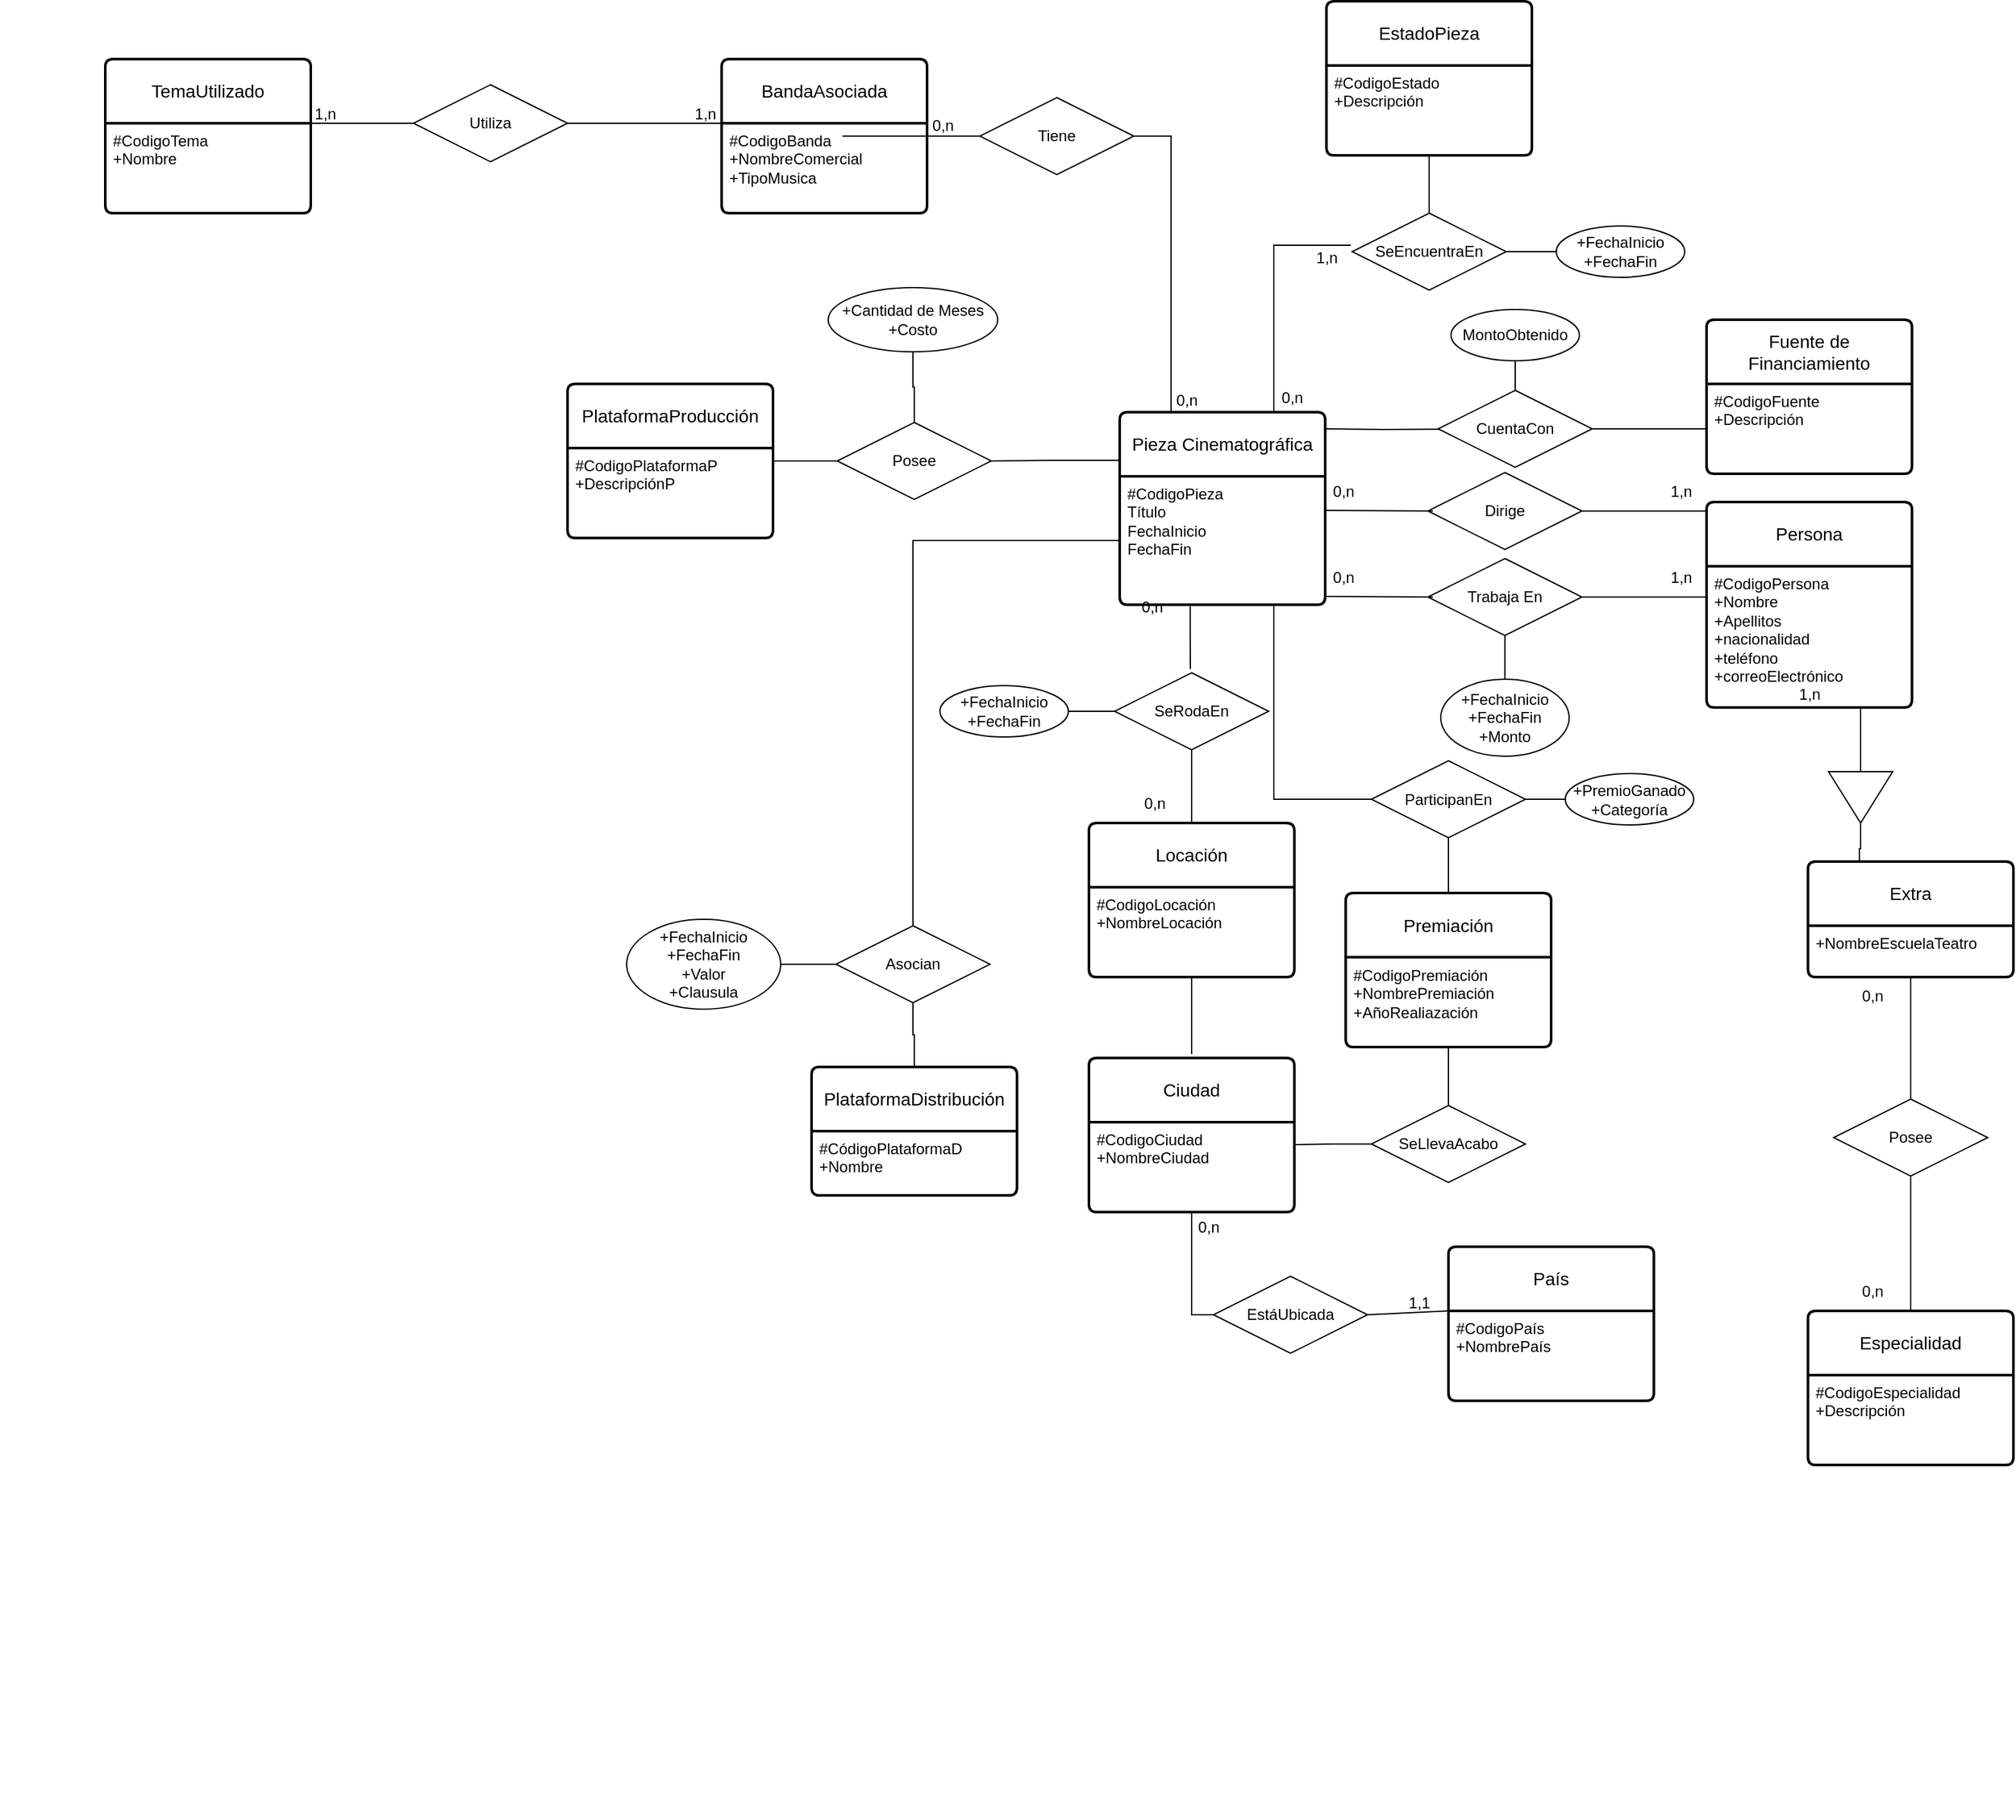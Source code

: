 <mxfile version="24.2.2" type="github">
  <diagram name="Página-1" id="LQiViD_UL0SoKPctcli0">
    <mxGraphModel dx="2100" dy="1116" grid="1" gridSize="10" guides="1" tooltips="1" connect="1" arrows="1" fold="1" page="1" pageScale="1" pageWidth="827" pageHeight="1169" math="0" shadow="0">
      <root>
        <mxCell id="0" />
        <mxCell id="1" parent="0" />
        <mxCell id="o7sT4AEYxssiZd_gWRis-11" style="edgeStyle=orthogonalEdgeStyle;rounded=0;orthogonalLoop=1;jettySize=auto;html=1;exitX=0.75;exitY=0;exitDx=0;exitDy=0;endArrow=none;endFill=0;" parent="1" source="J5dU9OZKsqJCUvMTLwnb-5" edge="1">
          <mxGeometry relative="1" as="geometry">
            <mxPoint x="1494" y="810" as="targetPoint" />
            <Array as="points">
              <mxPoint x="1434" y="810" />
            </Array>
          </mxGeometry>
        </mxCell>
        <mxCell id="o7sT4AEYxssiZd_gWRis-22" style="edgeStyle=orthogonalEdgeStyle;rounded=0;orthogonalLoop=1;jettySize=auto;html=1;exitX=0;exitY=0.25;exitDx=0;exitDy=0;entryX=1;entryY=0.5;entryDx=0;entryDy=0;endArrow=none;endFill=0;" parent="1" source="J5dU9OZKsqJCUvMTLwnb-5" target="o7sT4AEYxssiZd_gWRis-21" edge="1">
          <mxGeometry relative="1" as="geometry" />
        </mxCell>
        <mxCell id="o7sT4AEYxssiZd_gWRis-41" style="edgeStyle=orthogonalEdgeStyle;rounded=0;orthogonalLoop=1;jettySize=auto;html=1;exitX=1;exitY=0.25;exitDx=0;exitDy=0;endArrow=none;endFill=0;" parent="1" edge="1">
          <mxGeometry relative="1" as="geometry">
            <mxPoint x="1564" y="953.217" as="targetPoint" />
            <mxPoint x="1474" y="953" as="sourcePoint" />
          </mxGeometry>
        </mxCell>
        <mxCell id="J5dU9OZKsqJCUvMTLwnb-5" value="Pieza Cinematográfica" style="swimlane;childLayout=stackLayout;horizontal=1;startSize=50;horizontalStack=0;rounded=1;fontSize=14;fontStyle=0;strokeWidth=2;resizeParent=0;resizeLast=1;shadow=0;dashed=0;align=center;arcSize=4;whiteSpace=wrap;html=1;" parent="1" vertex="1">
          <mxGeometry x="1314" y="940" width="160" height="150" as="geometry" />
        </mxCell>
        <mxCell id="J5dU9OZKsqJCUvMTLwnb-6" value="&lt;div&gt;#CodigoPieza&lt;/div&gt;&lt;div&gt;Título&lt;/div&gt;&lt;div&gt;FechaInicio&lt;/div&gt;&lt;div&gt;FechaFin&lt;br&gt;&lt;/div&gt;" style="align=left;strokeColor=none;fillColor=none;spacingLeft=4;fontSize=12;verticalAlign=top;resizable=0;rotatable=0;part=1;html=1;" parent="J5dU9OZKsqJCUvMTLwnb-5" vertex="1">
          <mxGeometry y="50" width="160" height="100" as="geometry" />
        </mxCell>
        <mxCell id="J5dU9OZKsqJCUvMTLwnb-7" value="EstadoPieza" style="swimlane;childLayout=stackLayout;horizontal=1;startSize=50;horizontalStack=0;rounded=1;fontSize=14;fontStyle=0;strokeWidth=2;resizeParent=0;resizeLast=1;shadow=0;dashed=0;align=center;arcSize=4;whiteSpace=wrap;html=1;" parent="1" vertex="1">
          <mxGeometry x="1475" y="620" width="160" height="120" as="geometry" />
        </mxCell>
        <mxCell id="J5dU9OZKsqJCUvMTLwnb-8" value="&lt;div&gt;#CodigoEstado&lt;/div&gt;&lt;div&gt;+Descripción&lt;/div&gt;" style="align=left;strokeColor=none;fillColor=none;spacingLeft=4;fontSize=12;verticalAlign=top;resizable=0;rotatable=0;part=1;html=1;" parent="J5dU9OZKsqJCUvMTLwnb-7" vertex="1">
          <mxGeometry y="50" width="160" height="70" as="geometry" />
        </mxCell>
        <mxCell id="J5dU9OZKsqJCUvMTLwnb-9" value="Ciudad" style="swimlane;childLayout=stackLayout;horizontal=1;startSize=50;horizontalStack=0;rounded=1;fontSize=14;fontStyle=0;strokeWidth=2;resizeParent=0;resizeLast=1;shadow=0;dashed=0;align=center;arcSize=4;whiteSpace=wrap;html=1;" parent="1" vertex="1">
          <mxGeometry x="1290" y="1443" width="160" height="120" as="geometry" />
        </mxCell>
        <mxCell id="J5dU9OZKsqJCUvMTLwnb-10" value="&lt;div&gt;#CodigoCiudad&lt;/div&gt;&lt;div&gt;+NombreCiudad&lt;br&gt;&lt;/div&gt;" style="align=left;strokeColor=none;fillColor=none;spacingLeft=4;fontSize=12;verticalAlign=top;resizable=0;rotatable=0;part=1;html=1;" parent="J5dU9OZKsqJCUvMTLwnb-9" vertex="1">
          <mxGeometry y="50" width="160" height="70" as="geometry" />
        </mxCell>
        <mxCell id="J5dU9OZKsqJCUvMTLwnb-11" value="País" style="swimlane;childLayout=stackLayout;horizontal=1;startSize=50;horizontalStack=0;rounded=1;fontSize=14;fontStyle=0;strokeWidth=2;resizeParent=0;resizeLast=1;shadow=0;dashed=0;align=center;arcSize=4;whiteSpace=wrap;html=1;" parent="1" vertex="1">
          <mxGeometry x="1570" y="1590" width="160" height="120" as="geometry" />
        </mxCell>
        <mxCell id="J5dU9OZKsqJCUvMTLwnb-12" value="&lt;div&gt;#CodigoPaís&lt;/div&gt;&lt;div&gt;+NombrePaís&lt;br&gt;&lt;/div&gt;" style="align=left;strokeColor=none;fillColor=none;spacingLeft=4;fontSize=12;verticalAlign=top;resizable=0;rotatable=0;part=1;html=1;" parent="J5dU9OZKsqJCUvMTLwnb-11" vertex="1">
          <mxGeometry y="50" width="160" height="70" as="geometry" />
        </mxCell>
        <mxCell id="J5dU9OZKsqJCUvMTLwnb-13" value="BandaAsociada" style="swimlane;childLayout=stackLayout;horizontal=1;startSize=50;horizontalStack=0;rounded=1;fontSize=14;fontStyle=0;strokeWidth=2;resizeParent=0;resizeLast=1;shadow=0;dashed=0;align=center;arcSize=4;whiteSpace=wrap;html=1;" parent="1" vertex="1">
          <mxGeometry x="1004" y="665" width="160" height="120" as="geometry" />
        </mxCell>
        <mxCell id="J5dU9OZKsqJCUvMTLwnb-14" value="&lt;div&gt;#CodigoBanda&lt;/div&gt;&lt;div&gt;+NombreComercial&lt;/div&gt;&lt;div&gt;+TipoMusica&lt;br&gt;&lt;/div&gt;" style="align=left;strokeColor=none;fillColor=none;spacingLeft=4;fontSize=12;verticalAlign=top;resizable=0;rotatable=0;part=1;html=1;" parent="J5dU9OZKsqJCUvMTLwnb-13" vertex="1">
          <mxGeometry y="50" width="160" height="70" as="geometry" />
        </mxCell>
        <mxCell id="u4WtgmAB9wLmVLyYtpSc-7" value="Persona" style="swimlane;childLayout=stackLayout;horizontal=1;startSize=50;horizontalStack=0;rounded=1;fontSize=14;fontStyle=0;strokeWidth=2;resizeParent=0;resizeLast=1;shadow=0;dashed=0;align=center;arcSize=4;whiteSpace=wrap;html=1;" parent="1" vertex="1">
          <mxGeometry x="1771" y="1010" width="160" height="160" as="geometry" />
        </mxCell>
        <mxCell id="u4WtgmAB9wLmVLyYtpSc-8" value="&lt;div&gt;#CodigoPersona&lt;/div&gt;&lt;div&gt;+Nombre&lt;/div&gt;&lt;div&gt;+Apellitos&lt;/div&gt;&lt;div&gt;+nacionalidad&lt;/div&gt;&lt;div&gt;+teléfono&lt;/div&gt;&lt;div&gt;+correoElectrónico&lt;br&gt;&lt;/div&gt;" style="align=left;strokeColor=none;fillColor=none;spacingLeft=4;fontSize=12;verticalAlign=top;resizable=0;rotatable=0;part=1;html=1;" parent="u4WtgmAB9wLmVLyYtpSc-7" vertex="1">
          <mxGeometry y="50" width="160" height="110" as="geometry" />
        </mxCell>
        <mxCell id="gAY-Rqm5ZLzMug__gM5--8" style="edgeStyle=none;rounded=0;orthogonalLoop=1;jettySize=auto;html=1;entryX=0.5;entryY=0;entryDx=0;entryDy=0;" parent="u4WtgmAB9wLmVLyYtpSc-7" source="u4WtgmAB9wLmVLyYtpSc-8" target="u4WtgmAB9wLmVLyYtpSc-8" edge="1">
          <mxGeometry relative="1" as="geometry" />
        </mxCell>
        <mxCell id="u4WtgmAB9wLmVLyYtpSc-9" value="Extra" style="swimlane;childLayout=stackLayout;horizontal=1;startSize=50;horizontalStack=0;rounded=1;fontSize=14;fontStyle=0;strokeWidth=2;resizeParent=0;resizeLast=1;shadow=0;dashed=0;align=center;arcSize=4;whiteSpace=wrap;html=1;" parent="1" vertex="1">
          <mxGeometry x="1850" y="1290" width="160" height="90" as="geometry" />
        </mxCell>
        <mxCell id="u4WtgmAB9wLmVLyYtpSc-10" value="&lt;div&gt;+NombreEscuelaTeatro&lt;/div&gt;" style="align=left;strokeColor=none;fillColor=none;spacingLeft=4;fontSize=12;verticalAlign=top;resizable=0;rotatable=0;part=1;html=1;" parent="u4WtgmAB9wLmVLyYtpSc-9" vertex="1">
          <mxGeometry y="50" width="160" height="40" as="geometry" />
        </mxCell>
        <mxCell id="u4WtgmAB9wLmVLyYtpSc-11" value="Especialidad" style="swimlane;childLayout=stackLayout;horizontal=1;startSize=50;horizontalStack=0;rounded=1;fontSize=14;fontStyle=0;strokeWidth=2;resizeParent=0;resizeLast=1;shadow=0;dashed=0;align=center;arcSize=4;whiteSpace=wrap;html=1;" parent="1" vertex="1">
          <mxGeometry x="1850" y="1640" width="160" height="120" as="geometry" />
        </mxCell>
        <mxCell id="u4WtgmAB9wLmVLyYtpSc-12" value="&lt;div&gt;#CodigoEspecialidad&lt;/div&gt;&lt;div&gt;+Descripción&lt;br&gt;&lt;/div&gt;" style="align=left;strokeColor=none;fillColor=none;spacingLeft=4;fontSize=12;verticalAlign=top;resizable=0;rotatable=0;part=1;html=1;" parent="u4WtgmAB9wLmVLyYtpSc-11" vertex="1">
          <mxGeometry y="50" width="160" height="70" as="geometry" />
        </mxCell>
        <mxCell id="u4WtgmAB9wLmVLyYtpSc-13" value="TemaUtilizado" style="swimlane;childLayout=stackLayout;horizontal=1;startSize=50;horizontalStack=0;rounded=1;fontSize=14;fontStyle=0;strokeWidth=2;resizeParent=0;resizeLast=1;shadow=0;dashed=0;align=center;arcSize=4;whiteSpace=wrap;html=1;" parent="1" vertex="1">
          <mxGeometry x="524" y="665" width="160" height="120" as="geometry" />
        </mxCell>
        <mxCell id="u4WtgmAB9wLmVLyYtpSc-14" value="&lt;div&gt;#CodigoTema&lt;/div&gt;&lt;div&gt;+Nombre&lt;br&gt;&lt;/div&gt;" style="align=left;strokeColor=none;fillColor=none;spacingLeft=4;fontSize=12;verticalAlign=top;resizable=0;rotatable=0;part=1;html=1;" parent="u4WtgmAB9wLmVLyYtpSc-13" vertex="1">
          <mxGeometry y="50" width="160" height="70" as="geometry" />
        </mxCell>
        <mxCell id="u4WtgmAB9wLmVLyYtpSc-15" value="Fuente de Financiamiento" style="swimlane;childLayout=stackLayout;horizontal=1;startSize=50;horizontalStack=0;rounded=1;fontSize=14;fontStyle=0;strokeWidth=2;resizeParent=0;resizeLast=1;shadow=0;dashed=0;align=center;arcSize=4;whiteSpace=wrap;html=1;" parent="1" vertex="1">
          <mxGeometry x="1771" y="868" width="160" height="120" as="geometry" />
        </mxCell>
        <mxCell id="u4WtgmAB9wLmVLyYtpSc-16" value="&lt;div&gt;#CodigoFuente&lt;/div&gt;&lt;div&gt;+Descripción&lt;br&gt;&lt;/div&gt;" style="align=left;strokeColor=none;fillColor=none;spacingLeft=4;fontSize=12;verticalAlign=top;resizable=0;rotatable=0;part=1;html=1;" parent="u4WtgmAB9wLmVLyYtpSc-15" vertex="1">
          <mxGeometry y="50" width="160" height="70" as="geometry" />
        </mxCell>
        <mxCell id="u4WtgmAB9wLmVLyYtpSc-17" value="PlataformaDistribución" style="swimlane;childLayout=stackLayout;horizontal=1;startSize=50;horizontalStack=0;rounded=1;fontSize=14;fontStyle=0;strokeWidth=2;resizeParent=0;resizeLast=1;shadow=0;dashed=0;align=center;arcSize=4;whiteSpace=wrap;html=1;" parent="1" vertex="1">
          <mxGeometry x="1074" y="1450" width="160" height="100" as="geometry" />
        </mxCell>
        <mxCell id="u4WtgmAB9wLmVLyYtpSc-18" value="&lt;div&gt;#CódigoPlataformaD&lt;/div&gt;&lt;div&gt;+Nombre&lt;/div&gt;" style="align=left;strokeColor=none;fillColor=none;spacingLeft=4;fontSize=12;verticalAlign=top;resizable=0;rotatable=0;part=1;html=1;" parent="u4WtgmAB9wLmVLyYtpSc-17" vertex="1">
          <mxGeometry y="50" width="160" height="50" as="geometry" />
        </mxCell>
        <mxCell id="gAY-Rqm5ZLzMug__gM5--2" value="Dirige" style="shape=rhombus;perimeter=rhombusPerimeter;whiteSpace=wrap;html=1;align=center;" parent="1" vertex="1">
          <mxGeometry x="1554" y="987" width="120" height="60" as="geometry" />
        </mxCell>
        <mxCell id="gAY-Rqm5ZLzMug__gM5--6" value="" style="endArrow=none;html=1;rounded=0;exitX=1;exitY=0.5;exitDx=0;exitDy=0;entryX=0;entryY=0.25;entryDx=0;entryDy=0;" parent="1" source="gAY-Rqm5ZLzMug__gM5--2" edge="1">
          <mxGeometry relative="1" as="geometry">
            <mxPoint x="1581" y="1162" as="sourcePoint" />
            <mxPoint x="1771" y="1017" as="targetPoint" />
            <Array as="points">
              <mxPoint x="1714" y="1017" />
              <mxPoint x="1764" y="1017" />
            </Array>
          </mxGeometry>
        </mxCell>
        <mxCell id="gAY-Rqm5ZLzMug__gM5--7" value="" style="endArrow=none;html=1;rounded=0;exitX=0.138;exitY=0.983;exitDx=0;exitDy=0;entryX=0;entryY=0.5;entryDx=0;entryDy=0;exitPerimeter=0;" parent="1" source="gAY-Rqm5ZLzMug__gM5--10" target="gAY-Rqm5ZLzMug__gM5--2" edge="1">
          <mxGeometry relative="1" as="geometry">
            <mxPoint x="1468" y="1017" as="sourcePoint" />
            <mxPoint x="1548" y="1037" as="targetPoint" />
            <Array as="points">
              <mxPoint x="1558" y="1017" />
            </Array>
          </mxGeometry>
        </mxCell>
        <mxCell id="gAY-Rqm5ZLzMug__gM5--9" value="1,n" style="text;html=1;align=center;verticalAlign=middle;resizable=0;points=[];autosize=1;strokeColor=none;fillColor=none;" parent="1" vertex="1">
          <mxGeometry x="1731" y="987" width="40" height="30" as="geometry" />
        </mxCell>
        <mxCell id="gAY-Rqm5ZLzMug__gM5--10" value="0,n" style="text;html=1;align=center;verticalAlign=middle;resizable=0;points=[];autosize=1;strokeColor=none;fillColor=none;" parent="1" vertex="1">
          <mxGeometry x="1468" y="987" width="40" height="30" as="geometry" />
        </mxCell>
        <mxCell id="gAY-Rqm5ZLzMug__gM5--11" style="edgeStyle=none;rounded=0;orthogonalLoop=1;jettySize=auto;html=1;entryX=0.5;entryY=0;entryDx=0;entryDy=0;" parent="1" edge="1">
          <mxGeometry relative="1" as="geometry">
            <mxPoint x="450" y="2026.75" as="sourcePoint" />
            <mxPoint x="450" y="2026.75" as="targetPoint" />
          </mxGeometry>
        </mxCell>
        <mxCell id="o7sT4AEYxssiZd_gWRis-10" style="edgeStyle=orthogonalEdgeStyle;rounded=0;orthogonalLoop=1;jettySize=auto;html=1;entryX=0;entryY=0.5;entryDx=0;entryDy=0;endArrow=none;endFill=0;" parent="1" source="gAY-Rqm5ZLzMug__gM5--12" target="gAY-Rqm5ZLzMug__gM5--17" edge="1">
          <mxGeometry relative="1" as="geometry" />
        </mxCell>
        <mxCell id="o7sT4AEYxssiZd_gWRis-13" style="edgeStyle=orthogonalEdgeStyle;rounded=0;orthogonalLoop=1;jettySize=auto;html=1;entryX=0.5;entryY=1;entryDx=0;entryDy=0;endArrow=none;endFill=0;" parent="1" source="gAY-Rqm5ZLzMug__gM5--12" target="J5dU9OZKsqJCUvMTLwnb-8" edge="1">
          <mxGeometry relative="1" as="geometry" />
        </mxCell>
        <mxCell id="gAY-Rqm5ZLzMug__gM5--12" value="SeEncuentraEn" style="shape=rhombus;perimeter=rhombusPerimeter;whiteSpace=wrap;html=1;align=center;" parent="1" vertex="1">
          <mxGeometry x="1495" y="785" width="120" height="60" as="geometry" />
        </mxCell>
        <mxCell id="gAY-Rqm5ZLzMug__gM5--15" value="0,n" style="text;html=1;align=center;verticalAlign=middle;resizable=0;points=[];autosize=1;strokeColor=none;fillColor=none;" parent="1" vertex="1">
          <mxGeometry x="1428" y="914" width="40" height="30" as="geometry" />
        </mxCell>
        <mxCell id="gAY-Rqm5ZLzMug__gM5--17" value="+FechaInicio&lt;div&gt;+FechaFin&lt;/div&gt;" style="ellipse;whiteSpace=wrap;html=1;align=center;" parent="1" vertex="1">
          <mxGeometry x="1654" y="795" width="100" height="40" as="geometry" />
        </mxCell>
        <mxCell id="o7sT4AEYxssiZd_gWRis-5" style="edgeStyle=orthogonalEdgeStyle;rounded=0;orthogonalLoop=1;jettySize=auto;html=1;entryX=0.5;entryY=0;entryDx=0;entryDy=0;endArrow=none;endFill=0;" parent="1" source="gAY-Rqm5ZLzMug__gM5--24" target="VNNDdnR0ZRbSkO2bqYla-3" edge="1">
          <mxGeometry relative="1" as="geometry" />
        </mxCell>
        <mxCell id="o7sT4AEYxssiZd_gWRis-62" style="edgeStyle=orthogonalEdgeStyle;rounded=0;orthogonalLoop=1;jettySize=auto;html=1;exitX=0;exitY=0.5;exitDx=0;exitDy=0;entryX=1;entryY=0.5;entryDx=0;entryDy=0;endArrow=none;endFill=0;" parent="1" source="gAY-Rqm5ZLzMug__gM5--24" target="gAY-Rqm5ZLzMug__gM5--27" edge="1">
          <mxGeometry relative="1" as="geometry" />
        </mxCell>
        <mxCell id="gAY-Rqm5ZLzMug__gM5--24" value="SeRodaEn" style="shape=rhombus;perimeter=rhombusPerimeter;whiteSpace=wrap;html=1;align=center;" parent="1" vertex="1">
          <mxGeometry x="1310" y="1143" width="120" height="60" as="geometry" />
        </mxCell>
        <mxCell id="gAY-Rqm5ZLzMug__gM5--27" value="+FechaInicio&lt;div&gt;+FechaFin&lt;/div&gt;" style="ellipse;whiteSpace=wrap;html=1;align=center;" parent="1" vertex="1">
          <mxGeometry x="1174" y="1153" width="100" height="40" as="geometry" />
        </mxCell>
        <mxCell id="gAY-Rqm5ZLzMug__gM5--29" value="0,n" style="text;html=1;align=center;verticalAlign=middle;resizable=0;points=[];autosize=1;strokeColor=none;fillColor=none;" parent="1" vertex="1">
          <mxGeometry x="1319" y="1077" width="40" height="30" as="geometry" />
        </mxCell>
        <mxCell id="gAY-Rqm5ZLzMug__gM5--30" value="0,n" style="text;html=1;align=center;verticalAlign=middle;resizable=0;points=[];autosize=1;strokeColor=none;fillColor=none;" parent="1" vertex="1">
          <mxGeometry x="1321" y="1230" width="40" height="30" as="geometry" />
        </mxCell>
        <mxCell id="gAY-Rqm5ZLzMug__gM5--39" value="EstáUbicada" style="shape=rhombus;perimeter=rhombusPerimeter;whiteSpace=wrap;html=1;align=center;" parent="1" vertex="1">
          <mxGeometry x="1387" y="1613" width="120" height="60" as="geometry" />
        </mxCell>
        <mxCell id="gAY-Rqm5ZLzMug__gM5--40" value="" style="endArrow=none;html=1;rounded=0;exitX=1;exitY=0.5;exitDx=0;exitDy=0;entryX=0;entryY=0;entryDx=0;entryDy=0;" parent="1" source="gAY-Rqm5ZLzMug__gM5--39" target="J5dU9OZKsqJCUvMTLwnb-12" edge="1">
          <mxGeometry relative="1" as="geometry">
            <mxPoint x="1424" y="1788" as="sourcePoint" />
            <mxPoint x="1557" y="1753" as="targetPoint" />
            <Array as="points" />
          </mxGeometry>
        </mxCell>
        <mxCell id="gAY-Rqm5ZLzMug__gM5--41" value="" style="endArrow=none;html=1;rounded=0;entryX=0;entryY=0.5;entryDx=0;entryDy=0;exitX=0.5;exitY=1;exitDx=0;exitDy=0;" parent="1" source="J5dU9OZKsqJCUvMTLwnb-10" target="gAY-Rqm5ZLzMug__gM5--39" edge="1">
          <mxGeometry relative="1" as="geometry">
            <mxPoint x="1560" y="1653" as="sourcePoint" />
            <mxPoint x="1620" y="2053" as="targetPoint" />
            <Array as="points">
              <mxPoint x="1370" y="1643" />
            </Array>
          </mxGeometry>
        </mxCell>
        <mxCell id="gAY-Rqm5ZLzMug__gM5--42" value="1,1" style="text;html=1;align=center;verticalAlign=middle;resizable=0;points=[];autosize=1;strokeColor=none;fillColor=none;" parent="1" vertex="1">
          <mxGeometry x="1527" y="1619" width="40" height="30" as="geometry" />
        </mxCell>
        <mxCell id="gAY-Rqm5ZLzMug__gM5--43" value="0,n" style="text;html=1;align=center;verticalAlign=middle;resizable=0;points=[];autosize=1;strokeColor=none;fillColor=none;" parent="1" vertex="1">
          <mxGeometry x="1363" y="1560" width="40" height="30" as="geometry" />
        </mxCell>
        <mxCell id="gAY-Rqm5ZLzMug__gM5--44" style="edgeStyle=none;rounded=0;orthogonalLoop=1;jettySize=auto;html=1;entryX=0.5;entryY=0;entryDx=0;entryDy=0;" parent="1" edge="1">
          <mxGeometry relative="1" as="geometry">
            <mxPoint x="1380" y="1613" as="sourcePoint" />
            <mxPoint x="1380" y="1613" as="targetPoint" />
          </mxGeometry>
        </mxCell>
        <mxCell id="gAY-Rqm5ZLzMug__gM5--48" value="1,n" style="text;html=1;align=center;verticalAlign=middle;resizable=0;points=[];autosize=1;strokeColor=none;fillColor=none;" parent="1" vertex="1">
          <mxGeometry x="1831" y="1145" width="40" height="30" as="geometry" />
        </mxCell>
        <mxCell id="gAY-Rqm5ZLzMug__gM5--50" style="edgeStyle=none;rounded=0;orthogonalLoop=1;jettySize=auto;html=1;entryX=0.5;entryY=0;entryDx=0;entryDy=0;" parent="1" edge="1">
          <mxGeometry relative="1" as="geometry">
            <mxPoint x="1030.5" y="1710" as="sourcePoint" />
            <mxPoint x="1030.5" y="1710" as="targetPoint" />
          </mxGeometry>
        </mxCell>
        <mxCell id="o7sT4AEYxssiZd_gWRis-54" style="edgeStyle=orthogonalEdgeStyle;rounded=0;orthogonalLoop=1;jettySize=auto;html=1;exitX=0.5;exitY=1;exitDx=0;exitDy=0;entryX=0.5;entryY=0;entryDx=0;entryDy=0;endArrow=none;endFill=0;" parent="1" source="gAY-Rqm5ZLzMug__gM5--55" target="u4WtgmAB9wLmVLyYtpSc-11" edge="1">
          <mxGeometry relative="1" as="geometry" />
        </mxCell>
        <mxCell id="gAY-Rqm5ZLzMug__gM5--55" value="Posee" style="shape=rhombus;perimeter=rhombusPerimeter;whiteSpace=wrap;html=1;align=center;" parent="1" vertex="1">
          <mxGeometry x="1870" y="1475" width="120" height="60" as="geometry" />
        </mxCell>
        <mxCell id="gAY-Rqm5ZLzMug__gM5--60" value="0,n" style="text;html=1;align=center;verticalAlign=middle;resizable=0;points=[];autosize=1;strokeColor=none;fillColor=none;" parent="1" vertex="1">
          <mxGeometry x="1880" y="1610" width="40" height="30" as="geometry" />
        </mxCell>
        <mxCell id="gAY-Rqm5ZLzMug__gM5--61" value="0,n" style="text;html=1;align=center;verticalAlign=middle;resizable=0;points=[];autosize=1;strokeColor=none;fillColor=none;" parent="1" vertex="1">
          <mxGeometry x="1880" y="1380" width="40" height="30" as="geometry" />
        </mxCell>
        <mxCell id="gAY-Rqm5ZLzMug__gM5--62" value="" style="endArrow=none;html=1;rounded=0;entryX=0.25;entryY=0;entryDx=0;entryDy=0;exitX=1;exitY=0.5;exitDx=0;exitDy=0;" parent="1" source="gAY-Rqm5ZLzMug__gM5--63" target="J5dU9OZKsqJCUvMTLwnb-5" edge="1">
          <mxGeometry relative="1" as="geometry">
            <mxPoint x="1354" y="640" as="sourcePoint" />
            <mxPoint x="1374" y="710" as="targetPoint" />
            <Array as="points">
              <mxPoint x="1354" y="725" />
            </Array>
          </mxGeometry>
        </mxCell>
        <mxCell id="gAY-Rqm5ZLzMug__gM5--63" value="Tiene" style="shape=rhombus;perimeter=rhombusPerimeter;whiteSpace=wrap;html=1;align=center;" parent="1" vertex="1">
          <mxGeometry x="1205" y="695" width="120" height="60" as="geometry" />
        </mxCell>
        <mxCell id="gAY-Rqm5ZLzMug__gM5--64" value="" style="endArrow=none;html=1;rounded=0;entryX=0;entryY=0.5;entryDx=0;entryDy=0;" parent="1" target="gAY-Rqm5ZLzMug__gM5--63" edge="1">
          <mxGeometry relative="1" as="geometry">
            <mxPoint x="1098" y="725" as="sourcePoint" />
            <mxPoint x="1188" y="734.41" as="targetPoint" />
          </mxGeometry>
        </mxCell>
        <mxCell id="gAY-Rqm5ZLzMug__gM5--65" value="0,n" style="text;html=1;align=center;verticalAlign=middle;resizable=0;points=[];autosize=1;strokeColor=none;fillColor=none;" parent="1" vertex="1">
          <mxGeometry x="1346" y="916" width="40" height="30" as="geometry" />
        </mxCell>
        <mxCell id="gAY-Rqm5ZLzMug__gM5--66" value="0,n" style="text;html=1;align=center;verticalAlign=middle;resizable=0;points=[];autosize=1;strokeColor=none;fillColor=none;" parent="1" vertex="1">
          <mxGeometry x="1156" y="702" width="40" height="30" as="geometry" />
        </mxCell>
        <mxCell id="gAY-Rqm5ZLzMug__gM5--67" value="Utiliza" style="shape=rhombus;perimeter=rhombusPerimeter;whiteSpace=wrap;html=1;align=center;" parent="1" vertex="1">
          <mxGeometry x="764" y="685" width="120" height="60" as="geometry" />
        </mxCell>
        <mxCell id="gAY-Rqm5ZLzMug__gM5--68" value="" style="endArrow=none;html=1;rounded=0;exitX=0;exitY=0.5;exitDx=0;exitDy=0;entryX=1;entryY=0;entryDx=0;entryDy=0;" parent="1" source="gAY-Rqm5ZLzMug__gM5--67" target="u4WtgmAB9wLmVLyYtpSc-14" edge="1">
          <mxGeometry relative="1" as="geometry">
            <mxPoint x="854" y="705" as="sourcePoint" />
            <mxPoint x="714" y="715" as="targetPoint" />
            <Array as="points">
              <mxPoint x="744" y="715" />
            </Array>
          </mxGeometry>
        </mxCell>
        <mxCell id="gAY-Rqm5ZLzMug__gM5--69" value="" style="endArrow=none;html=1;rounded=0;entryX=1;entryY=0.5;entryDx=0;entryDy=0;exitX=0;exitY=0;exitDx=0;exitDy=0;" parent="1" source="J5dU9OZKsqJCUvMTLwnb-14" target="gAY-Rqm5ZLzMug__gM5--67" edge="1">
          <mxGeometry relative="1" as="geometry">
            <mxPoint x="930" y="715" as="sourcePoint" />
            <mxPoint x="823.58" y="745" as="targetPoint" />
          </mxGeometry>
        </mxCell>
        <mxCell id="gAY-Rqm5ZLzMug__gM5--72" value="1,n" style="text;html=1;align=center;verticalAlign=middle;resizable=0;points=[];autosize=1;strokeColor=none;fillColor=none;" parent="1" vertex="1">
          <mxGeometry x="971" y="693" width="40" height="30" as="geometry" />
        </mxCell>
        <mxCell id="gAY-Rqm5ZLzMug__gM5--73" value="1,n" style="text;html=1;align=center;verticalAlign=middle;resizable=0;points=[];autosize=1;strokeColor=none;fillColor=none;" parent="1" vertex="1">
          <mxGeometry x="675" y="693" width="40" height="30" as="geometry" />
        </mxCell>
        <mxCell id="VNNDdnR0ZRbSkO2bqYla-1" value="Premiación" style="swimlane;childLayout=stackLayout;horizontal=1;startSize=50;horizontalStack=0;rounded=1;fontSize=14;fontStyle=0;strokeWidth=2;resizeParent=0;resizeLast=1;shadow=0;dashed=0;align=center;arcSize=4;whiteSpace=wrap;html=1;" parent="1" vertex="1">
          <mxGeometry x="1490" y="1314.5" width="160" height="120" as="geometry" />
        </mxCell>
        <mxCell id="VNNDdnR0ZRbSkO2bqYla-2" value="&lt;div&gt;#CodigoPremiación&lt;/div&gt;&lt;div&gt;+NombrePremiación&lt;/div&gt;&lt;div&gt;+AñoRealiazación&lt;/div&gt;" style="align=left;strokeColor=none;fillColor=none;spacingLeft=4;fontSize=12;verticalAlign=top;resizable=0;rotatable=0;part=1;html=1;" parent="VNNDdnR0ZRbSkO2bqYla-1" vertex="1">
          <mxGeometry y="50" width="160" height="70" as="geometry" />
        </mxCell>
        <mxCell id="o7sT4AEYxssiZd_gWRis-8" style="edgeStyle=orthogonalEdgeStyle;rounded=0;orthogonalLoop=1;jettySize=auto;html=1;endArrow=none;endFill=0;" parent="1" source="VNNDdnR0ZRbSkO2bqYla-3" edge="1">
          <mxGeometry relative="1" as="geometry">
            <mxPoint x="1370" y="1440" as="targetPoint" />
          </mxGeometry>
        </mxCell>
        <mxCell id="VNNDdnR0ZRbSkO2bqYla-3" value="Locación" style="swimlane;childLayout=stackLayout;horizontal=1;startSize=50;horizontalStack=0;rounded=1;fontSize=14;fontStyle=0;strokeWidth=2;resizeParent=0;resizeLast=1;shadow=0;dashed=0;align=center;arcSize=4;whiteSpace=wrap;html=1;" parent="1" vertex="1">
          <mxGeometry x="1290" y="1260" width="160" height="120" as="geometry" />
        </mxCell>
        <mxCell id="VNNDdnR0ZRbSkO2bqYla-4" value="&lt;div&gt;#CodigoLocación &lt;br&gt;&lt;/div&gt;&lt;div&gt;+NombreLocación&lt;/div&gt;" style="align=left;strokeColor=none;fillColor=none;spacingLeft=4;fontSize=12;verticalAlign=top;resizable=0;rotatable=0;part=1;html=1;" parent="VNNDdnR0ZRbSkO2bqYla-3" vertex="1">
          <mxGeometry y="50" width="160" height="70" as="geometry" />
        </mxCell>
        <mxCell id="o7sT4AEYxssiZd_gWRis-4" style="edgeStyle=orthogonalEdgeStyle;rounded=0;orthogonalLoop=1;jettySize=auto;html=1;endArrow=none;endFill=0;exitX=0.343;exitY=1.011;exitDx=0;exitDy=0;exitPerimeter=0;" parent="1" edge="1" source="J5dU9OZKsqJCUvMTLwnb-6">
          <mxGeometry relative="1" as="geometry">
            <mxPoint x="1369" y="1140" as="targetPoint" />
            <mxPoint x="1369" y="1090" as="sourcePoint" />
          </mxGeometry>
        </mxCell>
        <mxCell id="o7sT4AEYxssiZd_gWRis-12" value="1,n" style="text;html=1;align=center;verticalAlign=middle;resizable=0;points=[];autosize=1;strokeColor=none;fillColor=none;" parent="1" vertex="1">
          <mxGeometry x="1455" y="805" width="40" height="30" as="geometry" />
        </mxCell>
        <mxCell id="Nqrq6CBX96ZQLscIciTW-4" style="edgeStyle=orthogonalEdgeStyle;rounded=0;orthogonalLoop=1;jettySize=auto;html=1;endArrow=none;endFill=0;" edge="1" parent="1" source="o7sT4AEYxssiZd_gWRis-21" target="Nqrq6CBX96ZQLscIciTW-3">
          <mxGeometry relative="1" as="geometry" />
        </mxCell>
        <mxCell id="Nqrq6CBX96ZQLscIciTW-7" style="edgeStyle=orthogonalEdgeStyle;rounded=0;orthogonalLoop=1;jettySize=auto;html=1;entryX=1;entryY=0.5;entryDx=0;entryDy=0;endArrow=none;endFill=0;" edge="1" parent="1" source="o7sT4AEYxssiZd_gWRis-21" target="Nqrq6CBX96ZQLscIciTW-5">
          <mxGeometry relative="1" as="geometry" />
        </mxCell>
        <mxCell id="o7sT4AEYxssiZd_gWRis-21" value="Posee" style="shape=rhombus;perimeter=rhombusPerimeter;whiteSpace=wrap;html=1;align=center;" parent="1" vertex="1">
          <mxGeometry x="1094" y="948" width="120" height="60" as="geometry" />
        </mxCell>
        <mxCell id="o7sT4AEYxssiZd_gWRis-34" style="edgeStyle=orthogonalEdgeStyle;rounded=0;orthogonalLoop=1;jettySize=auto;html=1;entryX=0.5;entryY=0;entryDx=0;entryDy=0;endArrow=none;endFill=0;" parent="1" source="o7sT4AEYxssiZd_gWRis-32" target="u4WtgmAB9wLmVLyYtpSc-17" edge="1">
          <mxGeometry relative="1" as="geometry" />
        </mxCell>
        <mxCell id="Nqrq6CBX96ZQLscIciTW-1" style="edgeStyle=orthogonalEdgeStyle;rounded=0;orthogonalLoop=1;jettySize=auto;html=1;endArrow=none;endFill=0;" edge="1" parent="1" source="o7sT4AEYxssiZd_gWRis-32" target="o7sT4AEYxssiZd_gWRis-76">
          <mxGeometry relative="1" as="geometry" />
        </mxCell>
        <mxCell id="o7sT4AEYxssiZd_gWRis-32" value="Asocian" style="shape=rhombus;perimeter=rhombusPerimeter;whiteSpace=wrap;html=1;align=center;" parent="1" vertex="1">
          <mxGeometry x="1093" y="1340" width="120" height="60" as="geometry" />
        </mxCell>
        <mxCell id="o7sT4AEYxssiZd_gWRis-33" style="edgeStyle=orthogonalEdgeStyle;rounded=0;orthogonalLoop=1;jettySize=auto;html=1;entryX=0.5;entryY=0;entryDx=0;entryDy=0;endArrow=none;endFill=0;" parent="1" source="J5dU9OZKsqJCUvMTLwnb-6" target="o7sT4AEYxssiZd_gWRis-32" edge="1">
          <mxGeometry relative="1" as="geometry" />
        </mxCell>
        <mxCell id="o7sT4AEYxssiZd_gWRis-43" value="" style="edgeStyle=orthogonalEdgeStyle;rounded=0;orthogonalLoop=1;jettySize=auto;html=1;endArrow=none;endFill=0;" parent="1" source="o7sT4AEYxssiZd_gWRis-40" target="u4WtgmAB9wLmVLyYtpSc-16" edge="1">
          <mxGeometry relative="1" as="geometry" />
        </mxCell>
        <mxCell id="o7sT4AEYxssiZd_gWRis-45" style="edgeStyle=orthogonalEdgeStyle;rounded=0;orthogonalLoop=1;jettySize=auto;html=1;exitX=0.5;exitY=0;exitDx=0;exitDy=0;entryX=0.5;entryY=1;entryDx=0;entryDy=0;endArrow=none;endFill=0;" parent="1" source="o7sT4AEYxssiZd_gWRis-40" target="o7sT4AEYxssiZd_gWRis-44" edge="1">
          <mxGeometry relative="1" as="geometry" />
        </mxCell>
        <mxCell id="o7sT4AEYxssiZd_gWRis-40" value="CuentaCon" style="shape=rhombus;perimeter=rhombusPerimeter;whiteSpace=wrap;html=1;align=center;" parent="1" vertex="1">
          <mxGeometry x="1562" y="923" width="120" height="60" as="geometry" />
        </mxCell>
        <mxCell id="o7sT4AEYxssiZd_gWRis-44" value="MontoObtenido" style="ellipse;whiteSpace=wrap;html=1;align=center;" parent="1" vertex="1">
          <mxGeometry x="1572" y="860" width="100" height="40" as="geometry" />
        </mxCell>
        <mxCell id="o7sT4AEYxssiZd_gWRis-53" style="edgeStyle=orthogonalEdgeStyle;rounded=0;orthogonalLoop=1;jettySize=auto;html=1;entryX=0.5;entryY=0;entryDx=0;entryDy=0;endArrow=none;endFill=0;" parent="1" source="u4WtgmAB9wLmVLyYtpSc-10" target="gAY-Rqm5ZLzMug__gM5--55" edge="1">
          <mxGeometry relative="1" as="geometry" />
        </mxCell>
        <mxCell id="o7sT4AEYxssiZd_gWRis-60" style="edgeStyle=orthogonalEdgeStyle;rounded=0;orthogonalLoop=1;jettySize=auto;html=1;entryX=0.25;entryY=0;entryDx=0;entryDy=0;endArrow=none;endFill=0;" parent="1" source="o7sT4AEYxssiZd_gWRis-56" target="u4WtgmAB9wLmVLyYtpSc-9" edge="1">
          <mxGeometry relative="1" as="geometry" />
        </mxCell>
        <mxCell id="o7sT4AEYxssiZd_gWRis-56" value="" style="triangle;whiteSpace=wrap;html=1;rotation=90;" parent="1" vertex="1">
          <mxGeometry x="1871" y="1215" width="40" height="50" as="geometry" />
        </mxCell>
        <mxCell id="o7sT4AEYxssiZd_gWRis-59" style="edgeStyle=orthogonalEdgeStyle;rounded=0;orthogonalLoop=1;jettySize=auto;html=1;exitX=0.75;exitY=1;exitDx=0;exitDy=0;entryX=0;entryY=0.5;entryDx=0;entryDy=0;endArrow=none;endFill=0;" parent="1" source="u4WtgmAB9wLmVLyYtpSc-8" target="o7sT4AEYxssiZd_gWRis-56" edge="1">
          <mxGeometry relative="1" as="geometry" />
        </mxCell>
        <mxCell id="o7sT4AEYxssiZd_gWRis-67" style="edgeStyle=orthogonalEdgeStyle;rounded=0;orthogonalLoop=1;jettySize=auto;html=1;exitX=0.5;exitY=1;exitDx=0;exitDy=0;entryX=0.5;entryY=0;entryDx=0;entryDy=0;endArrow=none;endFill=0;" parent="1" source="o7sT4AEYxssiZd_gWRis-65" edge="1">
          <mxGeometry relative="1" as="geometry">
            <mxPoint x="1570" y="1315.5" as="targetPoint" />
          </mxGeometry>
        </mxCell>
        <mxCell id="Nqrq6CBX96ZQLscIciTW-2" style="edgeStyle=orthogonalEdgeStyle;rounded=0;orthogonalLoop=1;jettySize=auto;html=1;entryX=0;entryY=0.5;entryDx=0;entryDy=0;endArrow=none;endFill=0;" edge="1" parent="1" source="o7sT4AEYxssiZd_gWRis-65" target="o7sT4AEYxssiZd_gWRis-70">
          <mxGeometry relative="1" as="geometry" />
        </mxCell>
        <mxCell id="o7sT4AEYxssiZd_gWRis-65" value="ParticipanEn" style="shape=rhombus;perimeter=rhombusPerimeter;whiteSpace=wrap;html=1;align=center;" parent="1" vertex="1">
          <mxGeometry x="1510" y="1211.5" width="120" height="60" as="geometry" />
        </mxCell>
        <mxCell id="o7sT4AEYxssiZd_gWRis-70" value="&lt;div&gt;+PremioGanado&lt;/div&gt;+Categoría" style="ellipse;whiteSpace=wrap;html=1;align=center;" parent="1" vertex="1">
          <mxGeometry x="1661" y="1221.5" width="100" height="40" as="geometry" />
        </mxCell>
        <mxCell id="o7sT4AEYxssiZd_gWRis-75" style="edgeStyle=orthogonalEdgeStyle;rounded=0;orthogonalLoop=1;jettySize=auto;html=1;entryX=1;entryY=0.25;entryDx=0;entryDy=0;endArrow=none;endFill=0;" parent="1" source="o7sT4AEYxssiZd_gWRis-73" target="J5dU9OZKsqJCUvMTLwnb-10" edge="1">
          <mxGeometry relative="1" as="geometry" />
        </mxCell>
        <mxCell id="o7sT4AEYxssiZd_gWRis-73" value="SeLlevaAcabo" style="shape=rhombus;perimeter=rhombusPerimeter;whiteSpace=wrap;html=1;align=center;" parent="1" vertex="1">
          <mxGeometry x="1510" y="1480" width="120" height="60" as="geometry" />
        </mxCell>
        <mxCell id="o7sT4AEYxssiZd_gWRis-74" style="edgeStyle=orthogonalEdgeStyle;rounded=0;orthogonalLoop=1;jettySize=auto;html=1;exitX=0.5;exitY=1;exitDx=0;exitDy=0;entryX=0.5;entryY=0;entryDx=0;entryDy=0;endArrow=none;endFill=0;" parent="1" source="VNNDdnR0ZRbSkO2bqYla-2" target="o7sT4AEYxssiZd_gWRis-73" edge="1">
          <mxGeometry relative="1" as="geometry" />
        </mxCell>
        <mxCell id="o7sT4AEYxssiZd_gWRis-76" value="&lt;div&gt;+FechaInicio&lt;/div&gt;&lt;div&gt;+FechaFin&lt;/div&gt;&lt;div&gt;+Valor&lt;/div&gt;&lt;div&gt;+Clausula&lt;br&gt;&lt;/div&gt;" style="ellipse;whiteSpace=wrap;html=1;align=center;" parent="1" vertex="1">
          <mxGeometry x="930" y="1335" width="120" height="70" as="geometry" />
        </mxCell>
        <mxCell id="Nqrq6CBX96ZQLscIciTW-3" value="&lt;div&gt;+Cantidad de Meses&lt;/div&gt;+Costo" style="ellipse;whiteSpace=wrap;html=1;" vertex="1" parent="1">
          <mxGeometry x="1087" y="843" width="132" height="50" as="geometry" />
        </mxCell>
        <mxCell id="Nqrq6CBX96ZQLscIciTW-5" value="PlataformaProducción" style="swimlane;childLayout=stackLayout;horizontal=1;startSize=50;horizontalStack=0;rounded=1;fontSize=14;fontStyle=0;strokeWidth=2;resizeParent=0;resizeLast=1;shadow=0;dashed=0;align=center;arcSize=4;whiteSpace=wrap;html=1;" vertex="1" parent="1">
          <mxGeometry x="884" y="918" width="160" height="120" as="geometry" />
        </mxCell>
        <mxCell id="Nqrq6CBX96ZQLscIciTW-6" value="&lt;div&gt;#CodigoPlataformaP&lt;/div&gt;&lt;div&gt;+DescripciónP&lt;br&gt;&lt;/div&gt;" style="align=left;strokeColor=none;fillColor=none;spacingLeft=4;fontSize=12;verticalAlign=top;resizable=0;rotatable=0;part=1;html=1;" vertex="1" parent="Nqrq6CBX96ZQLscIciTW-5">
          <mxGeometry y="50" width="160" height="70" as="geometry" />
        </mxCell>
        <mxCell id="Nqrq6CBX96ZQLscIciTW-27" style="edgeStyle=orthogonalEdgeStyle;rounded=0;orthogonalLoop=1;jettySize=auto;html=1;entryX=0.5;entryY=0;entryDx=0;entryDy=0;endArrow=none;endFill=0;" edge="1" parent="1" source="Nqrq6CBX96ZQLscIciTW-14" target="Nqrq6CBX96ZQLscIciTW-22">
          <mxGeometry relative="1" as="geometry" />
        </mxCell>
        <mxCell id="Nqrq6CBX96ZQLscIciTW-14" value="Trabaja En" style="shape=rhombus;perimeter=rhombusPerimeter;whiteSpace=wrap;html=1;align=center;" vertex="1" parent="1">
          <mxGeometry x="1554" y="1054" width="120" height="60" as="geometry" />
        </mxCell>
        <mxCell id="Nqrq6CBX96ZQLscIciTW-15" value="" style="endArrow=none;html=1;rounded=0;exitX=1;exitY=0.5;exitDx=0;exitDy=0;entryX=0;entryY=0.25;entryDx=0;entryDy=0;" edge="1" parent="1" source="Nqrq6CBX96ZQLscIciTW-14">
          <mxGeometry relative="1" as="geometry">
            <mxPoint x="1581" y="1229" as="sourcePoint" />
            <mxPoint x="1771" y="1084" as="targetPoint" />
            <Array as="points">
              <mxPoint x="1714" y="1084" />
              <mxPoint x="1764" y="1084" />
            </Array>
          </mxGeometry>
        </mxCell>
        <mxCell id="Nqrq6CBX96ZQLscIciTW-16" value="" style="endArrow=none;html=1;rounded=0;exitX=0.138;exitY=0.983;exitDx=0;exitDy=0;entryX=0;entryY=0.5;entryDx=0;entryDy=0;exitPerimeter=0;" edge="1" parent="1" source="Nqrq6CBX96ZQLscIciTW-18" target="Nqrq6CBX96ZQLscIciTW-14">
          <mxGeometry relative="1" as="geometry">
            <mxPoint x="1468" y="1084" as="sourcePoint" />
            <mxPoint x="1548" y="1104" as="targetPoint" />
            <Array as="points">
              <mxPoint x="1558" y="1084" />
            </Array>
          </mxGeometry>
        </mxCell>
        <mxCell id="Nqrq6CBX96ZQLscIciTW-17" value="1,n" style="text;html=1;align=center;verticalAlign=middle;resizable=0;points=[];autosize=1;strokeColor=none;fillColor=none;" vertex="1" parent="1">
          <mxGeometry x="1731" y="1054" width="40" height="30" as="geometry" />
        </mxCell>
        <mxCell id="Nqrq6CBX96ZQLscIciTW-18" value="0,n" style="text;html=1;align=center;verticalAlign=middle;resizable=0;points=[];autosize=1;strokeColor=none;fillColor=none;" vertex="1" parent="1">
          <mxGeometry x="1468" y="1054" width="40" height="30" as="geometry" />
        </mxCell>
        <mxCell id="Nqrq6CBX96ZQLscIciTW-20" style="edgeStyle=orthogonalEdgeStyle;rounded=0;orthogonalLoop=1;jettySize=auto;html=1;exitX=0.75;exitY=1;exitDx=0;exitDy=0;entryX=0;entryY=0.5;entryDx=0;entryDy=0;endArrow=none;endFill=0;" edge="1" parent="1" source="J5dU9OZKsqJCUvMTLwnb-6" target="o7sT4AEYxssiZd_gWRis-65">
          <mxGeometry relative="1" as="geometry" />
        </mxCell>
        <mxCell id="Nqrq6CBX96ZQLscIciTW-22" value="+FechaInicio&lt;div&gt;+FechaFin&lt;/div&gt;&lt;div&gt;+Monto&lt;/div&gt;" style="ellipse;whiteSpace=wrap;html=1;align=center;" vertex="1" parent="1">
          <mxGeometry x="1564" y="1148" width="100" height="60" as="geometry" />
        </mxCell>
      </root>
    </mxGraphModel>
  </diagram>
</mxfile>
